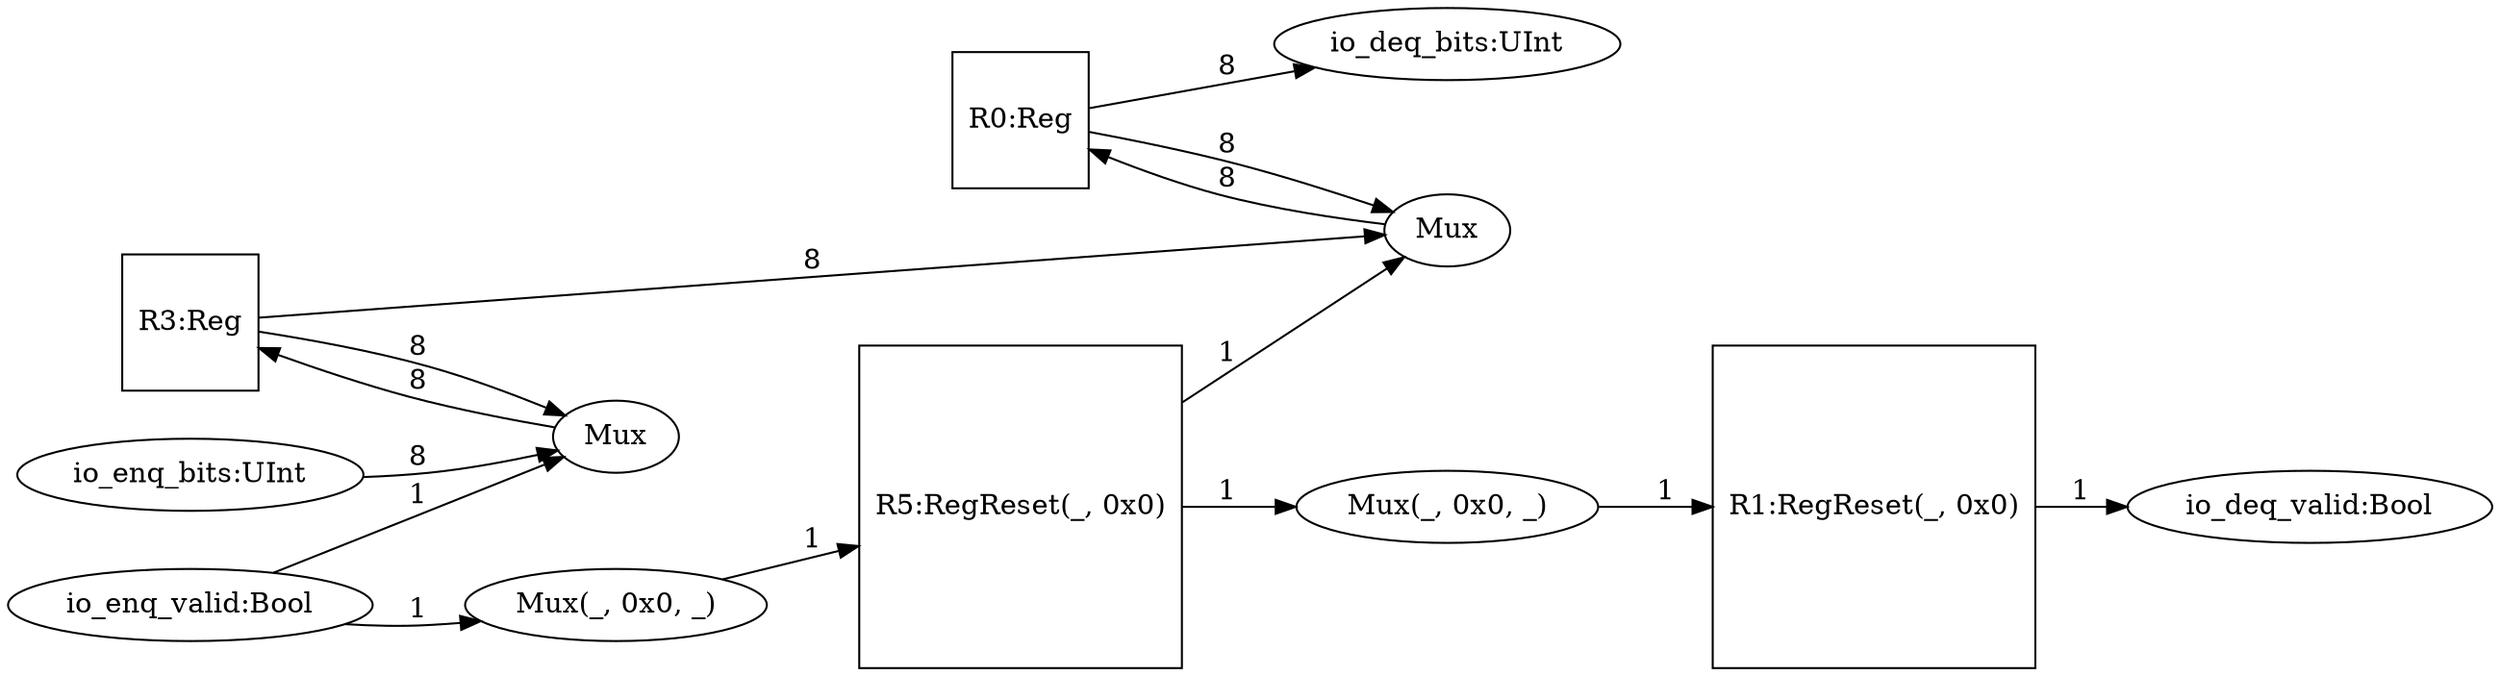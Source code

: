 digraph ZeroWidthTest_PipeComp_1{
rankdir = LR;
  io_deq_bits[label="io_deq_bits:UInt"];
  R0[shape=square,label="R0:Reg"];
  T2[label="Mux"];
  R3[shape=square,label="R3:Reg"];
  T4[label="Mux"];
  io_enq_bits[label="io_enq_bits:UInt"];
  io_enq_valid[label="io_enq_valid:Bool"];
  R5[shape=square,label="R5:RegReset(_, 0x0)"];
  T6[label="Mux(_, 0x0, _)"];
  io_deq_valid[label="io_deq_valid:Bool"];
  R1[shape=square,label="R1:RegReset(_, 0x0)"];
  T7[label="Mux(_, 0x0, _)"];
  R0 -> io_deq_bits[label="8"];
  T2 -> R0[label="8"];
  R5 -> T2[label="1"];
  R3 -> T2[label="8"];
  R0 -> T2[label="8"];
  T4 -> R3[label="8"];
  io_enq_valid -> T4[label="1"];
  io_enq_bits -> T4[label="8"];
  R3 -> T4[label="8"];
  T6 -> R5[label="1"];
  io_enq_valid -> T6[label="1"];
  R1 -> io_deq_valid[label="1"];
  T7 -> R1[label="1"];
  R5 -> T7[label="1"];
}